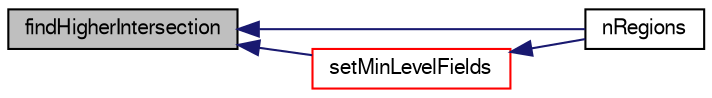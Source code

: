 digraph "findHigherIntersection"
{
  bgcolor="transparent";
  edge [fontname="FreeSans",fontsize="10",labelfontname="FreeSans",labelfontsize="10"];
  node [fontname="FreeSans",fontsize="10",shape=record];
  rankdir="LR";
  Node649 [label="findHigherIntersection",height=0.2,width=0.4,color="black", fillcolor="grey75", style="filled", fontcolor="black"];
  Node649 -> Node650 [dir="back",color="midnightblue",fontsize="10",style="solid",fontname="FreeSans"];
  Node650 [label="nRegions",height=0.2,width=0.4,color="black",URL="$a24686.html#aea6a36c10dbbc8d2f593a71aa1bb12b0"];
  Node649 -> Node651 [dir="back",color="midnightblue",fontsize="10",style="solid",fontname="FreeSans"];
  Node651 [label="setMinLevelFields",height=0.2,width=0.4,color="red",URL="$a24686.html#ad4b11621a132f1dc63549c371e1afdcd",tooltip="Calculate minLevelFields. "];
  Node651 -> Node650 [dir="back",color="midnightblue",fontsize="10",style="solid",fontname="FreeSans"];
}

